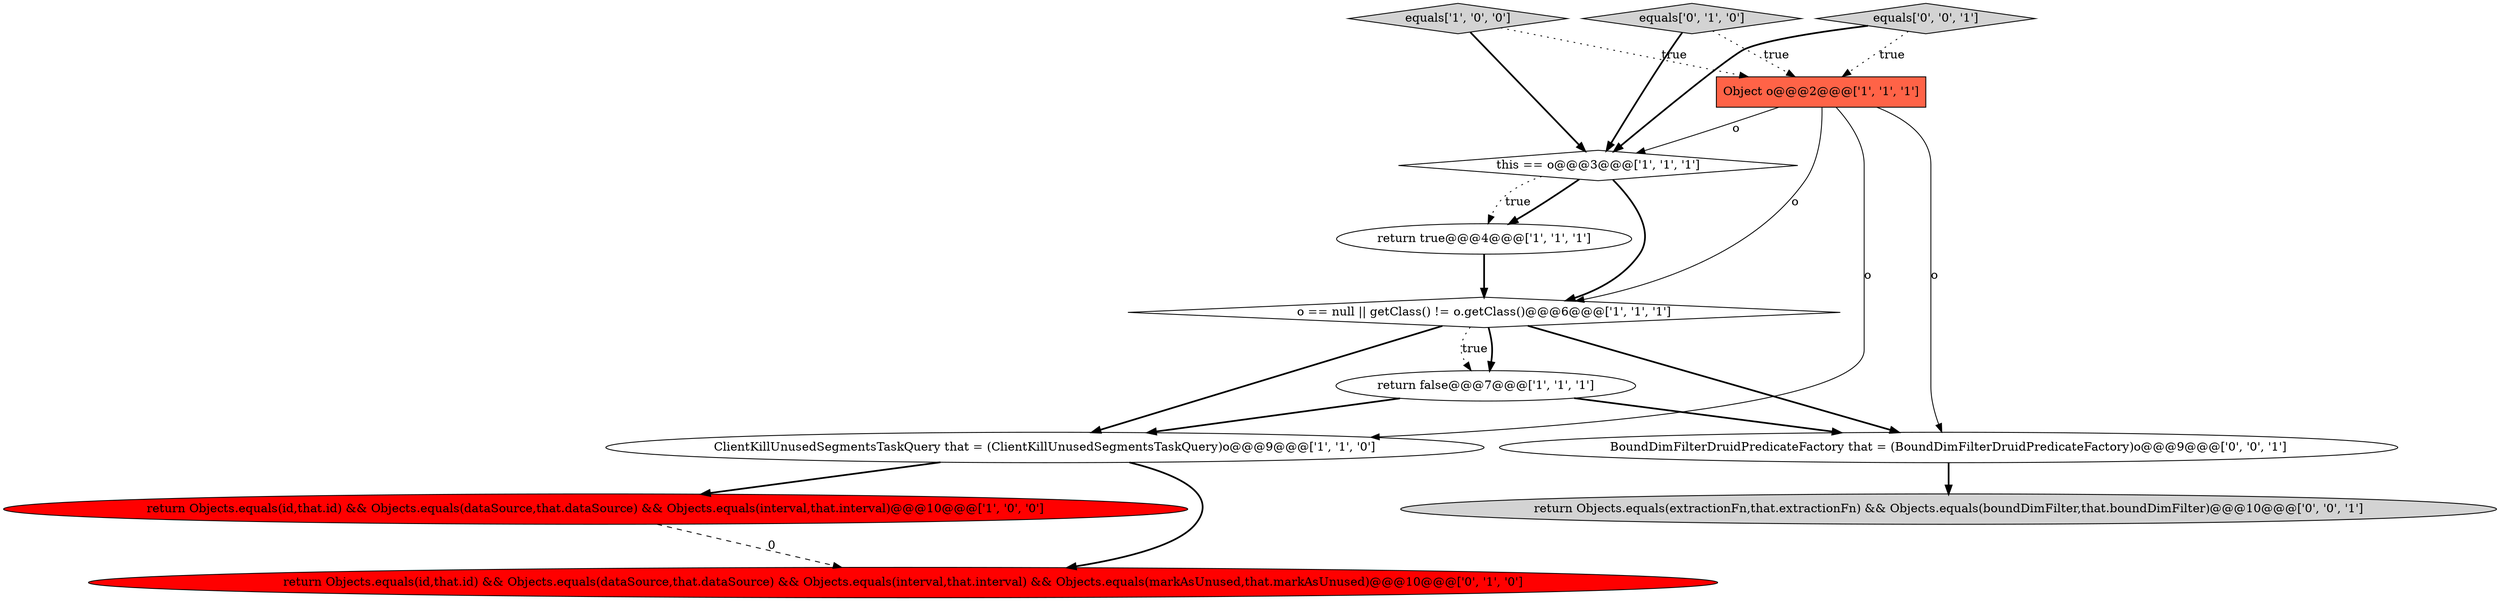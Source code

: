 digraph {
5 [style = filled, label = "Object o@@@2@@@['1', '1', '1']", fillcolor = tomato, shape = box image = "AAA0AAABBB1BBB"];
6 [style = filled, label = "equals['1', '0', '0']", fillcolor = lightgray, shape = diamond image = "AAA0AAABBB1BBB"];
9 [style = filled, label = "return Objects.equals(id,that.id) && Objects.equals(dataSource,that.dataSource) && Objects.equals(interval,that.interval) && Objects.equals(markAsUnused,that.markAsUnused)@@@10@@@['0', '1', '0']", fillcolor = red, shape = ellipse image = "AAA1AAABBB2BBB"];
0 [style = filled, label = "return true@@@4@@@['1', '1', '1']", fillcolor = white, shape = ellipse image = "AAA0AAABBB1BBB"];
11 [style = filled, label = "equals['0', '0', '1']", fillcolor = lightgray, shape = diamond image = "AAA0AAABBB3BBB"];
8 [style = filled, label = "equals['0', '1', '0']", fillcolor = lightgray, shape = diamond image = "AAA0AAABBB2BBB"];
2 [style = filled, label = "ClientKillUnusedSegmentsTaskQuery that = (ClientKillUnusedSegmentsTaskQuery)o@@@9@@@['1', '1', '0']", fillcolor = white, shape = ellipse image = "AAA0AAABBB1BBB"];
3 [style = filled, label = "return Objects.equals(id,that.id) && Objects.equals(dataSource,that.dataSource) && Objects.equals(interval,that.interval)@@@10@@@['1', '0', '0']", fillcolor = red, shape = ellipse image = "AAA1AAABBB1BBB"];
7 [style = filled, label = "this == o@@@3@@@['1', '1', '1']", fillcolor = white, shape = diamond image = "AAA0AAABBB1BBB"];
4 [style = filled, label = "return false@@@7@@@['1', '1', '1']", fillcolor = white, shape = ellipse image = "AAA0AAABBB1BBB"];
12 [style = filled, label = "return Objects.equals(extractionFn,that.extractionFn) && Objects.equals(boundDimFilter,that.boundDimFilter)@@@10@@@['0', '0', '1']", fillcolor = lightgray, shape = ellipse image = "AAA0AAABBB3BBB"];
10 [style = filled, label = "BoundDimFilterDruidPredicateFactory that = (BoundDimFilterDruidPredicateFactory)o@@@9@@@['0', '0', '1']", fillcolor = white, shape = ellipse image = "AAA0AAABBB3BBB"];
1 [style = filled, label = "o == null || getClass() != o.getClass()@@@6@@@['1', '1', '1']", fillcolor = white, shape = diamond image = "AAA0AAABBB1BBB"];
4->10 [style = bold, label=""];
1->4 [style = bold, label=""];
7->1 [style = bold, label=""];
2->3 [style = bold, label=""];
11->5 [style = dotted, label="true"];
7->0 [style = bold, label=""];
1->4 [style = dotted, label="true"];
4->2 [style = bold, label=""];
2->9 [style = bold, label=""];
7->0 [style = dotted, label="true"];
8->7 [style = bold, label=""];
5->7 [style = solid, label="o"];
3->9 [style = dashed, label="0"];
8->5 [style = dotted, label="true"];
5->2 [style = solid, label="o"];
10->12 [style = bold, label=""];
0->1 [style = bold, label=""];
5->1 [style = solid, label="o"];
1->2 [style = bold, label=""];
6->7 [style = bold, label=""];
5->10 [style = solid, label="o"];
1->10 [style = bold, label=""];
11->7 [style = bold, label=""];
6->5 [style = dotted, label="true"];
}
